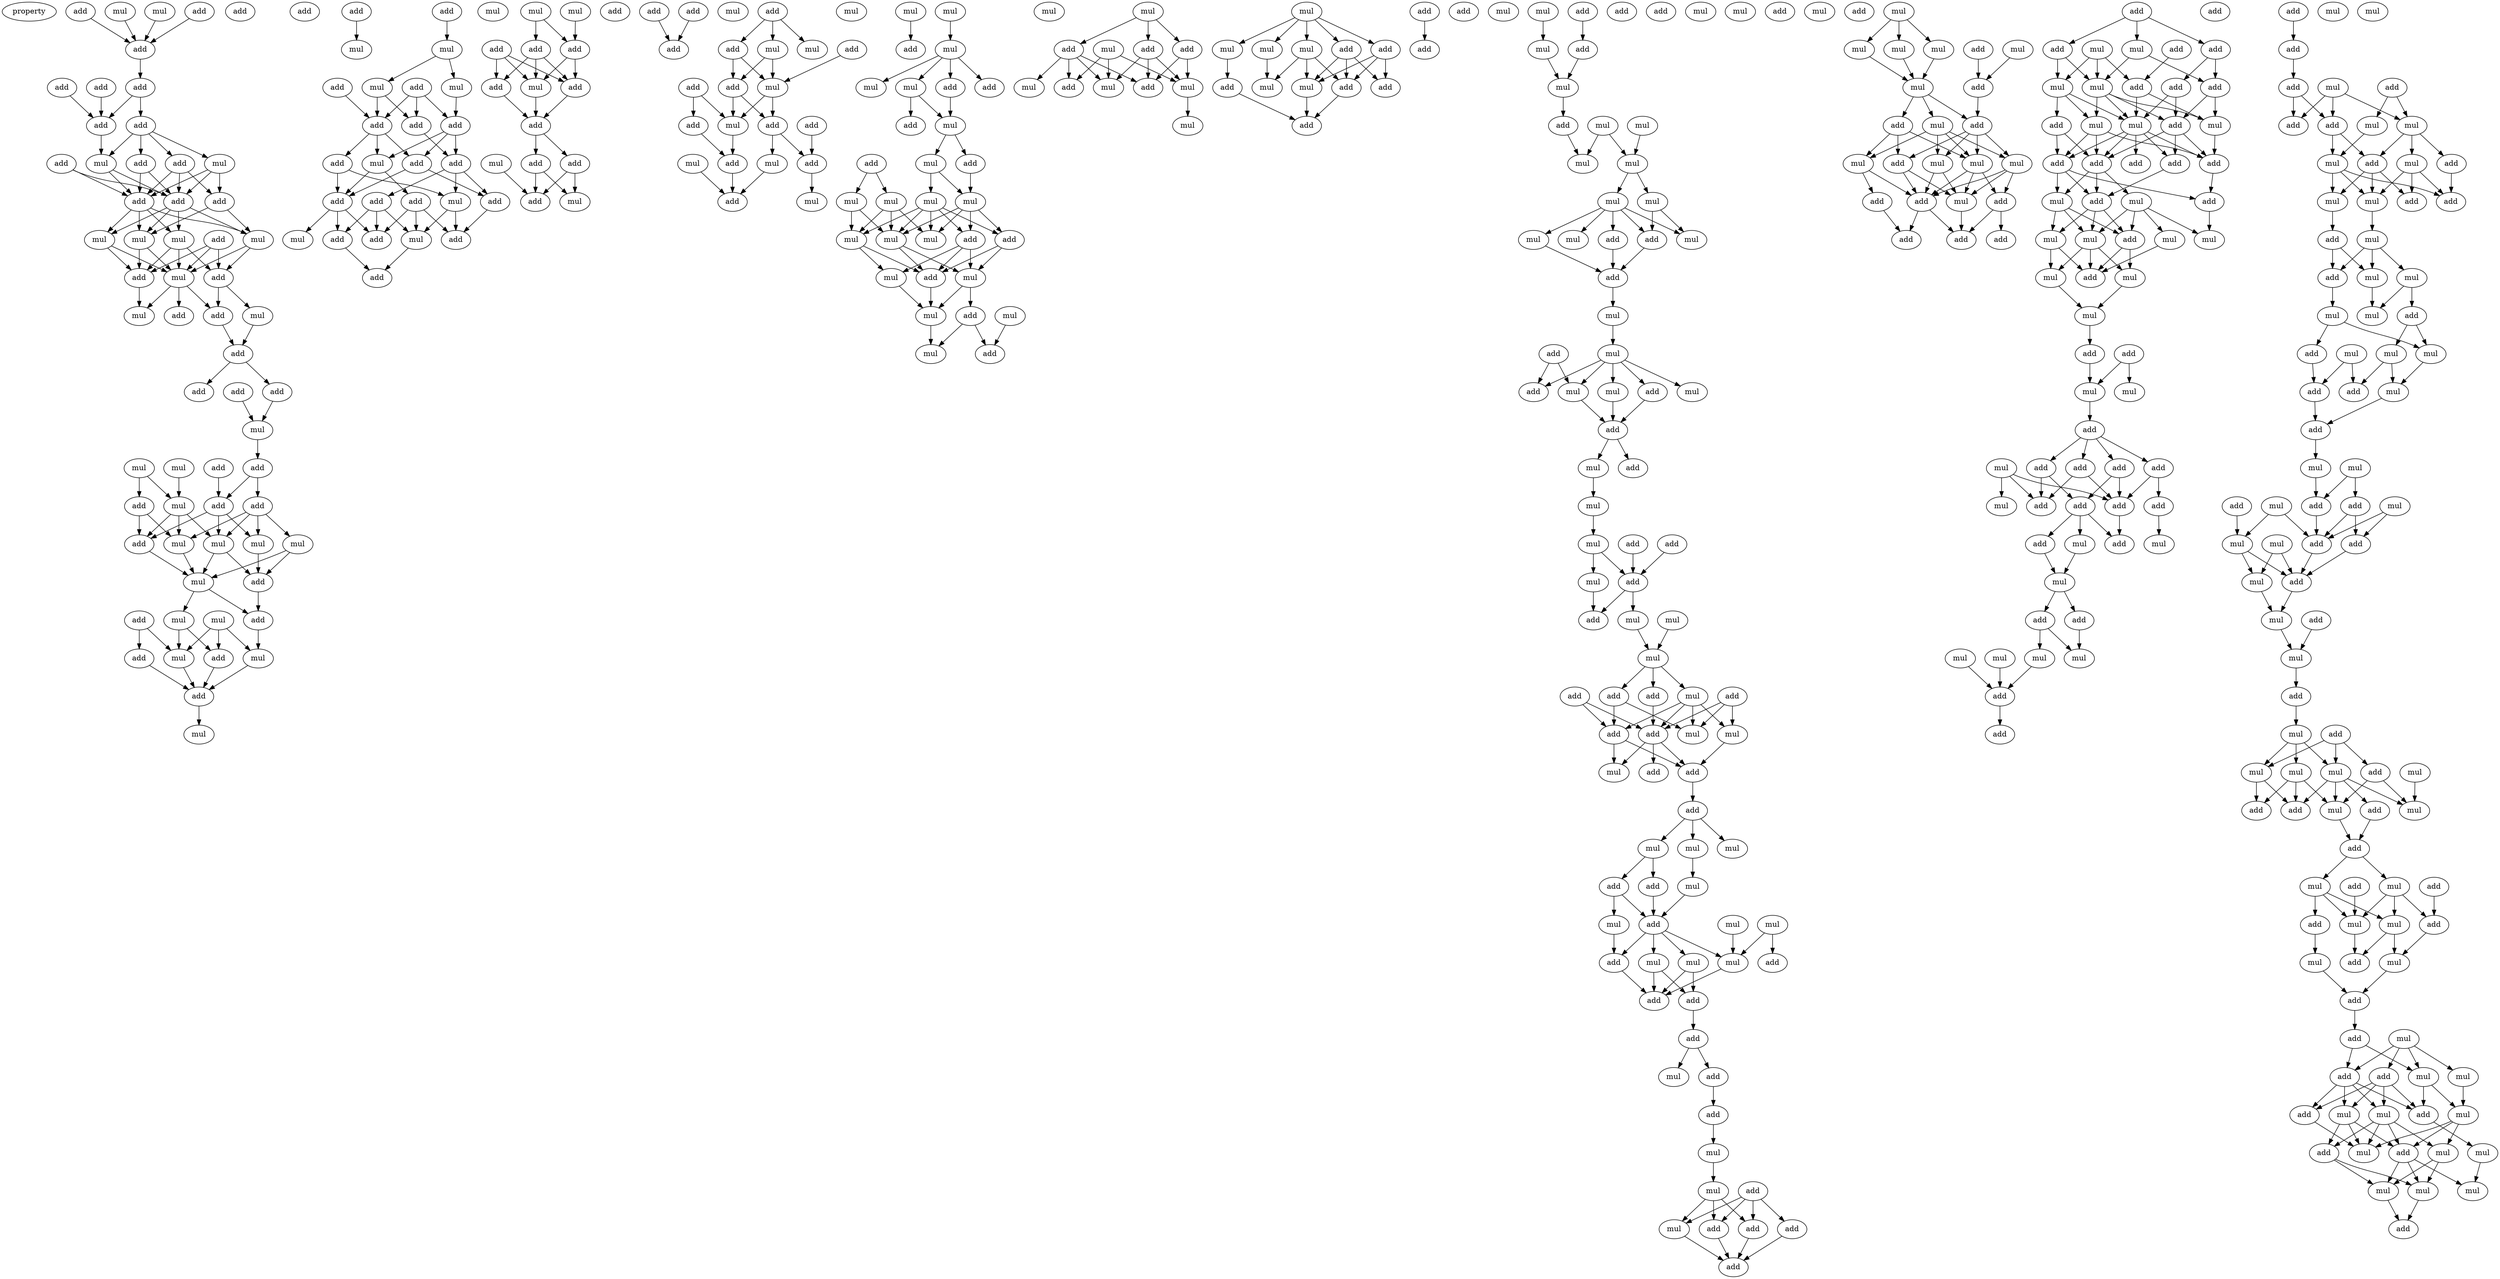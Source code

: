 digraph {
    node [fontcolor=black]
    property [mul=2,lf=1.5]
    0 [ label = add ];
    1 [ label = mul ];
    2 [ label = mul ];
    3 [ label = add ];
    4 [ label = add ];
    5 [ label = add ];
    6 [ label = add ];
    7 [ label = add ];
    8 [ label = add ];
    9 [ label = add ];
    10 [ label = add ];
    11 [ label = mul ];
    12 [ label = add ];
    13 [ label = add ];
    14 [ label = add ];
    15 [ label = mul ];
    16 [ label = add ];
    17 [ label = add ];
    18 [ label = add ];
    19 [ label = add ];
    20 [ label = mul ];
    21 [ label = mul ];
    22 [ label = mul ];
    23 [ label = mul ];
    24 [ label = add ];
    25 [ label = mul ];
    26 [ label = add ];
    27 [ label = add ];
    28 [ label = add ];
    29 [ label = mul ];
    30 [ label = mul ];
    31 [ label = add ];
    32 [ label = add ];
    33 [ label = add ];
    34 [ label = add ];
    35 [ label = mul ];
    36 [ label = add ];
    37 [ label = add ];
    38 [ label = mul ];
    39 [ label = mul ];
    40 [ label = mul ];
    41 [ label = add ];
    42 [ label = add ];
    43 [ label = add ];
    44 [ label = mul ];
    45 [ label = mul ];
    46 [ label = mul ];
    47 [ label = add ];
    48 [ label = mul ];
    49 [ label = mul ];
    50 [ label = add ];
    51 [ label = add ];
    52 [ label = mul ];
    53 [ label = mul ];
    54 [ label = add ];
    55 [ label = add ];
    56 [ label = mul ];
    57 [ label = add ];
    58 [ label = add ];
    59 [ label = mul ];
    60 [ label = add ];
    61 [ label = add ];
    62 [ label = mul ];
    63 [ label = mul ];
    64 [ label = add ];
    65 [ label = mul ];
    66 [ label = mul ];
    67 [ label = add ];
    68 [ label = add ];
    69 [ label = mul ];
    70 [ label = add ];
    71 [ label = add ];
    72 [ label = add ];
    73 [ label = add ];
    74 [ label = add ];
    75 [ label = add ];
    76 [ label = mul ];
    77 [ label = add ];
    78 [ label = mul ];
    79 [ label = add ];
    80 [ label = add ];
    81 [ label = add ];
    82 [ label = add ];
    83 [ label = add ];
    84 [ label = mul ];
    85 [ label = mul ];
    86 [ label = add ];
    87 [ label = add ];
    88 [ label = mul ];
    89 [ label = mul ];
    90 [ label = mul ];
    91 [ label = add ];
    92 [ label = add ];
    93 [ label = add ];
    94 [ label = add ];
    95 [ label = add ];
    96 [ label = add ];
    97 [ label = mul ];
    98 [ label = add ];
    99 [ label = add ];
    100 [ label = mul ];
    101 [ label = add ];
    102 [ label = add ];
    103 [ label = add ];
    104 [ label = mul ];
    105 [ label = add ];
    106 [ label = add ];
    107 [ label = mul ];
    108 [ label = add ];
    109 [ label = add ];
    110 [ label = mul ];
    111 [ label = add ];
    112 [ label = mul ];
    113 [ label = add ];
    114 [ label = mul ];
    115 [ label = add ];
    116 [ label = mul ];
    117 [ label = add ];
    118 [ label = add ];
    119 [ label = add ];
    120 [ label = add ];
    121 [ label = mul ];
    122 [ label = mul ];
    123 [ label = add ];
    124 [ label = mul ];
    125 [ label = add ];
    126 [ label = mul ];
    127 [ label = mul ];
    128 [ label = add ];
    129 [ label = mul ];
    130 [ label = mul ];
    131 [ label = mul ];
    132 [ label = mul ];
    133 [ label = mul ];
    134 [ label = add ];
    135 [ label = add ];
    136 [ label = add ];
    137 [ label = mul ];
    138 [ label = mul ];
    139 [ label = add ];
    140 [ label = add ];
    141 [ label = mul ];
    142 [ label = mul ];
    143 [ label = mul ];
    144 [ label = mul ];
    145 [ label = add ];
    146 [ label = mul ];
    147 [ label = mul ];
    148 [ label = add ];
    149 [ label = mul ];
    150 [ label = add ];
    151 [ label = mul ];
    152 [ label = mul ];
    153 [ label = mul ];
    154 [ label = add ];
    155 [ label = mul ];
    156 [ label = mul ];
    157 [ label = add ];
    158 [ label = mul ];
    159 [ label = mul ];
    160 [ label = add ];
    161 [ label = add ];
    162 [ label = add ];
    163 [ label = mul ];
    164 [ label = mul ];
    165 [ label = add ];
    166 [ label = add ];
    167 [ label = mul ];
    168 [ label = mul ];
    169 [ label = mul ];
    170 [ label = mul ];
    171 [ label = add ];
    172 [ label = mul ];
    173 [ label = mul ];
    174 [ label = add ];
    175 [ label = add ];
    176 [ label = add ];
    177 [ label = mul ];
    178 [ label = add ];
    179 [ label = mul ];
    180 [ label = add ];
    181 [ label = add ];
    182 [ label = add ];
    183 [ label = mul ];
    184 [ label = add ];
    185 [ label = mul ];
    186 [ label = add ];
    187 [ label = mul ];
    188 [ label = add ];
    189 [ label = add ];
    190 [ label = mul ];
    191 [ label = add ];
    192 [ label = mul ];
    193 [ label = mul ];
    194 [ label = mul ];
    195 [ label = mul ];
    196 [ label = mul ];
    197 [ label = mul ];
    198 [ label = mul ];
    199 [ label = mul ];
    200 [ label = add ];
    201 [ label = mul ];
    202 [ label = add ];
    203 [ label = add ];
    204 [ label = mul ];
    205 [ label = mul ];
    206 [ label = add ];
    207 [ label = add ];
    208 [ label = mul ];
    209 [ label = mul ];
    210 [ label = add ];
    211 [ label = mul ];
    212 [ label = add ];
    213 [ label = mul ];
    214 [ label = add ];
    215 [ label = add ];
    216 [ label = mul ];
    217 [ label = mul ];
    218 [ label = add ];
    219 [ label = add ];
    220 [ label = mul ];
    221 [ label = add ];
    222 [ label = mul ];
    223 [ label = add ];
    224 [ label = mul ];
    225 [ label = mul ];
    226 [ label = add ];
    227 [ label = add ];
    228 [ label = add ];
    229 [ label = mul ];
    230 [ label = add ];
    231 [ label = add ];
    232 [ label = mul ];
    233 [ label = mul ];
    234 [ label = add ];
    235 [ label = mul ];
    236 [ label = add ];
    237 [ label = add ];
    238 [ label = mul ];
    239 [ label = add ];
    240 [ label = mul ];
    241 [ label = mul ];
    242 [ label = mul ];
    243 [ label = add ];
    244 [ label = mul ];
    245 [ label = add ];
    246 [ label = mul ];
    247 [ label = mul ];
    248 [ label = add ];
    249 [ label = mul ];
    250 [ label = add ];
    251 [ label = mul ];
    252 [ label = add ];
    253 [ label = mul ];
    254 [ label = mul ];
    255 [ label = add ];
    256 [ label = add ];
    257 [ label = mul ];
    258 [ label = add ];
    259 [ label = mul ];
    260 [ label = add ];
    261 [ label = add ];
    262 [ label = add ];
    263 [ label = mul ];
    264 [ label = mul ];
    265 [ label = add ];
    266 [ label = mul ];
    267 [ label = add ];
    268 [ label = add ];
    269 [ label = mul ];
    270 [ label = add ];
    271 [ label = add ];
    272 [ label = add ];
    273 [ label = mul ];
    274 [ label = mul ];
    275 [ label = mul ];
    276 [ label = mul ];
    277 [ label = mul ];
    278 [ label = add ];
    279 [ label = add ];
    280 [ label = mul ];
    281 [ label = add ];
    282 [ label = mul ];
    283 [ label = add ];
    284 [ label = mul ];
    285 [ label = mul ];
    286 [ label = mul ];
    287 [ label = mul ];
    288 [ label = add ];
    289 [ label = add ];
    290 [ label = add ];
    291 [ label = mul ];
    292 [ label = add ];
    293 [ label = add ];
    294 [ label = add ];
    295 [ label = add ];
    296 [ label = add ];
    297 [ label = mul ];
    298 [ label = add ];
    299 [ label = mul ];
    300 [ label = add ];
    301 [ label = add ];
    302 [ label = add ];
    303 [ label = mul ];
    304 [ label = mul ];
    305 [ label = add ];
    306 [ label = add ];
    307 [ label = mul ];
    308 [ label = add ];
    309 [ label = mul ];
    310 [ label = mul ];
    311 [ label = add ];
    312 [ label = add ];
    313 [ label = add ];
    314 [ label = add ];
    315 [ label = add ];
    316 [ label = add ];
    317 [ label = mul ];
    318 [ label = add ];
    319 [ label = add ];
    320 [ label = mul ];
    321 [ label = mul ];
    322 [ label = add ];
    323 [ label = mul ];
    324 [ label = mul ];
    325 [ label = mul ];
    326 [ label = mul ];
    327 [ label = mul ];
    328 [ label = add ];
    329 [ label = mul ];
    330 [ label = add ];
    331 [ label = add ];
    332 [ label = add ];
    333 [ label = mul ];
    334 [ label = mul ];
    335 [ label = add ];
    336 [ label = add ];
    337 [ label = add ];
    338 [ label = mul ];
    339 [ label = add ];
    340 [ label = add ];
    341 [ label = add ];
    342 [ label = add ];
    343 [ label = mul ];
    344 [ label = add ];
    345 [ label = add ];
    346 [ label = add ];
    347 [ label = add ];
    348 [ label = mul ];
    349 [ label = mul ];
    350 [ label = mul ];
    351 [ label = add ];
    352 [ label = add ];
    353 [ label = mul ];
    354 [ label = mul ];
    355 [ label = mul ];
    356 [ label = mul ];
    357 [ label = add ];
    358 [ label = add ];
    359 [ label = add ];
    360 [ label = add ];
    361 [ label = mul ];
    362 [ label = add ];
    363 [ label = mul ];
    364 [ label = add ];
    365 [ label = add ];
    366 [ label = mul ];
    367 [ label = mul ];
    368 [ label = add ];
    369 [ label = mul ];
    370 [ label = add ];
    371 [ label = mul ];
    372 [ label = add ];
    373 [ label = add ];
    374 [ label = mul ];
    375 [ label = add ];
    376 [ label = mul ];
    377 [ label = add ];
    378 [ label = mul ];
    379 [ label = add ];
    380 [ label = mul ];
    381 [ label = mul ];
    382 [ label = mul ];
    383 [ label = mul ];
    384 [ label = add ];
    385 [ label = mul ];
    386 [ label = mul ];
    387 [ label = add ];
    388 [ label = mul ];
    389 [ label = add ];
    390 [ label = add ];
    391 [ label = mul ];
    392 [ label = add ];
    393 [ label = mul ];
    394 [ label = mul ];
    395 [ label = add ];
    396 [ label = add ];
    397 [ label = mul ];
    398 [ label = add ];
    399 [ label = mul ];
    400 [ label = mul ];
    401 [ label = mul ];
    402 [ label = add ];
    403 [ label = add ];
    404 [ label = add ];
    405 [ label = mul ];
    406 [ label = add ];
    407 [ label = mul ];
    408 [ label = mul ];
    409 [ label = add ];
    410 [ label = mul ];
    411 [ label = add ];
    412 [ label = mul ];
    413 [ label = add ];
    414 [ label = mul ];
    415 [ label = mul ];
    416 [ label = mul ];
    417 [ label = add ];
    418 [ label = mul ];
    419 [ label = mul ];
    420 [ label = add ];
    421 [ label = add ];
    422 [ label = add ];
    423 [ label = mul ];
    424 [ label = mul ];
    425 [ label = add ];
    426 [ label = add ];
    427 [ label = mul ];
    428 [ label = mul ];
    429 [ label = add ];
    430 [ label = add ];
    431 [ label = add ];
    432 [ label = mul ];
    433 [ label = mul ];
    434 [ label = add ];
    435 [ label = mul ];
    436 [ label = mul ];
    437 [ label = add ];
    438 [ label = add ];
    439 [ label = add ];
    440 [ label = mul ];
    441 [ label = mul ];
    442 [ label = mul ];
    443 [ label = add ];
    444 [ label = mul ];
    445 [ label = mul ];
    446 [ label = add ];
    447 [ label = mul ];
    448 [ label = mul ];
    449 [ label = add ];
    450 [ label = mul ];
    451 [ label = add ];
    452 [ label = mul ];
    453 [ label = mul ];
    454 [ label = mul ];
    455 [ label = add ];
    0 -> 4 [ name = 0 ];
    1 -> 4 [ name = 1 ];
    2 -> 4 [ name = 2 ];
    3 -> 4 [ name = 3 ];
    4 -> 8 [ name = 4 ];
    5 -> 9 [ name = 5 ];
    6 -> 9 [ name = 6 ];
    8 -> 9 [ name = 7 ];
    8 -> 10 [ name = 8 ];
    9 -> 11 [ name = 9 ];
    10 -> 11 [ name = 10 ];
    10 -> 12 [ name = 11 ];
    10 -> 13 [ name = 12 ];
    10 -> 15 [ name = 13 ];
    11 -> 16 [ name = 14 ];
    11 -> 17 [ name = 15 ];
    12 -> 16 [ name = 16 ];
    12 -> 17 [ name = 17 ];
    12 -> 18 [ name = 18 ];
    13 -> 16 [ name = 19 ];
    13 -> 17 [ name = 20 ];
    14 -> 16 [ name = 21 ];
    14 -> 17 [ name = 22 ];
    15 -> 16 [ name = 23 ];
    15 -> 17 [ name = 24 ];
    15 -> 18 [ name = 25 ];
    16 -> 20 [ name = 26 ];
    16 -> 21 [ name = 27 ];
    16 -> 22 [ name = 28 ];
    16 -> 23 [ name = 29 ];
    17 -> 20 [ name = 30 ];
    17 -> 21 [ name = 31 ];
    17 -> 22 [ name = 32 ];
    17 -> 23 [ name = 33 ];
    18 -> 20 [ name = 34 ];
    18 -> 23 [ name = 35 ];
    19 -> 24 [ name = 36 ];
    19 -> 25 [ name = 37 ];
    19 -> 26 [ name = 38 ];
    20 -> 24 [ name = 39 ];
    20 -> 25 [ name = 40 ];
    21 -> 24 [ name = 41 ];
    21 -> 25 [ name = 42 ];
    22 -> 24 [ name = 43 ];
    22 -> 25 [ name = 44 ];
    22 -> 26 [ name = 45 ];
    23 -> 25 [ name = 46 ];
    23 -> 26 [ name = 47 ];
    24 -> 30 [ name = 48 ];
    25 -> 27 [ name = 49 ];
    25 -> 28 [ name = 50 ];
    25 -> 30 [ name = 51 ];
    26 -> 28 [ name = 52 ];
    26 -> 29 [ name = 53 ];
    28 -> 31 [ name = 54 ];
    29 -> 31 [ name = 55 ];
    31 -> 33 [ name = 56 ];
    31 -> 34 [ name = 57 ];
    32 -> 35 [ name = 58 ];
    34 -> 35 [ name = 59 ];
    35 -> 37 [ name = 60 ];
    36 -> 43 [ name = 61 ];
    37 -> 42 [ name = 62 ];
    37 -> 43 [ name = 63 ];
    38 -> 40 [ name = 64 ];
    38 -> 41 [ name = 65 ];
    39 -> 40 [ name = 66 ];
    40 -> 46 [ name = 67 ];
    40 -> 47 [ name = 68 ];
    40 -> 48 [ name = 69 ];
    41 -> 46 [ name = 70 ];
    41 -> 47 [ name = 71 ];
    42 -> 44 [ name = 72 ];
    42 -> 45 [ name = 73 ];
    42 -> 46 [ name = 74 ];
    42 -> 48 [ name = 75 ];
    43 -> 44 [ name = 76 ];
    43 -> 47 [ name = 77 ];
    43 -> 48 [ name = 78 ];
    44 -> 50 [ name = 79 ];
    45 -> 49 [ name = 80 ];
    45 -> 50 [ name = 81 ];
    46 -> 49 [ name = 82 ];
    47 -> 49 [ name = 83 ];
    48 -> 49 [ name = 84 ];
    48 -> 50 [ name = 85 ];
    49 -> 51 [ name = 86 ];
    49 -> 52 [ name = 87 ];
    50 -> 51 [ name = 88 ];
    51 -> 59 [ name = 89 ];
    52 -> 56 [ name = 90 ];
    52 -> 58 [ name = 91 ];
    53 -> 56 [ name = 92 ];
    53 -> 58 [ name = 93 ];
    53 -> 59 [ name = 94 ];
    54 -> 56 [ name = 95 ];
    54 -> 57 [ name = 96 ];
    56 -> 60 [ name = 97 ];
    57 -> 60 [ name = 98 ];
    58 -> 60 [ name = 99 ];
    59 -> 60 [ name = 100 ];
    60 -> 62 [ name = 101 ];
    61 -> 63 [ name = 102 ];
    64 -> 65 [ name = 103 ];
    65 -> 66 [ name = 104 ];
    65 -> 69 [ name = 105 ];
    66 -> 70 [ name = 106 ];
    66 -> 72 [ name = 107 ];
    67 -> 70 [ name = 108 ];
    68 -> 70 [ name = 109 ];
    68 -> 71 [ name = 110 ];
    68 -> 72 [ name = 111 ];
    69 -> 71 [ name = 112 ];
    70 -> 73 [ name = 113 ];
    70 -> 75 [ name = 114 ];
    70 -> 76 [ name = 115 ];
    71 -> 73 [ name = 116 ];
    71 -> 74 [ name = 117 ];
    71 -> 76 [ name = 118 ];
    72 -> 74 [ name = 119 ];
    73 -> 77 [ name = 120 ];
    73 -> 79 [ name = 121 ];
    74 -> 77 [ name = 122 ];
    74 -> 78 [ name = 123 ];
    74 -> 80 [ name = 124 ];
    75 -> 78 [ name = 125 ];
    75 -> 79 [ name = 126 ];
    76 -> 79 [ name = 127 ];
    76 -> 81 [ name = 128 ];
    77 -> 83 [ name = 129 ];
    78 -> 83 [ name = 130 ];
    78 -> 84 [ name = 131 ];
    79 -> 82 [ name = 132 ];
    79 -> 85 [ name = 133 ];
    79 -> 86 [ name = 134 ];
    80 -> 82 [ name = 135 ];
    80 -> 84 [ name = 136 ];
    80 -> 86 [ name = 137 ];
    81 -> 82 [ name = 138 ];
    81 -> 83 [ name = 139 ];
    81 -> 84 [ name = 140 ];
    84 -> 87 [ name = 141 ];
    86 -> 87 [ name = 142 ];
    89 -> 91 [ name = 143 ];
    89 -> 92 [ name = 144 ];
    90 -> 92 [ name = 145 ];
    91 -> 95 [ name = 146 ];
    91 -> 96 [ name = 147 ];
    91 -> 97 [ name = 148 ];
    92 -> 96 [ name = 149 ];
    92 -> 97 [ name = 150 ];
    93 -> 95 [ name = 151 ];
    93 -> 96 [ name = 152 ];
    93 -> 97 [ name = 153 ];
    95 -> 98 [ name = 154 ];
    96 -> 98 [ name = 155 ];
    97 -> 98 [ name = 156 ];
    98 -> 99 [ name = 157 ];
    98 -> 101 [ name = 158 ];
    99 -> 103 [ name = 159 ];
    99 -> 104 [ name = 160 ];
    100 -> 103 [ name = 161 ];
    101 -> 103 [ name = 162 ];
    101 -> 104 [ name = 163 ];
    102 -> 106 [ name = 164 ];
    105 -> 106 [ name = 165 ];
    108 -> 110 [ name = 166 ];
    108 -> 111 [ name = 167 ];
    108 -> 112 [ name = 168 ];
    109 -> 114 [ name = 169 ];
    110 -> 113 [ name = 170 ];
    110 -> 114 [ name = 171 ];
    111 -> 113 [ name = 172 ];
    111 -> 114 [ name = 173 ];
    113 -> 116 [ name = 174 ];
    113 -> 119 [ name = 175 ];
    114 -> 116 [ name = 176 ];
    114 -> 119 [ name = 177 ];
    115 -> 116 [ name = 178 ];
    115 -> 118 [ name = 179 ];
    116 -> 123 [ name = 180 ];
    117 -> 120 [ name = 181 ];
    118 -> 123 [ name = 182 ];
    119 -> 120 [ name = 183 ];
    119 -> 122 [ name = 184 ];
    120 -> 126 [ name = 185 ];
    121 -> 125 [ name = 186 ];
    122 -> 125 [ name = 187 ];
    123 -> 125 [ name = 188 ];
    127 -> 128 [ name = 189 ];
    129 -> 130 [ name = 190 ];
    130 -> 131 [ name = 191 ];
    130 -> 133 [ name = 192 ];
    130 -> 134 [ name = 193 ];
    130 -> 135 [ name = 194 ];
    133 -> 136 [ name = 195 ];
    133 -> 137 [ name = 196 ];
    135 -> 137 [ name = 197 ];
    137 -> 138 [ name = 198 ];
    137 -> 140 [ name = 199 ];
    138 -> 142 [ name = 200 ];
    138 -> 144 [ name = 201 ];
    139 -> 141 [ name = 202 ];
    139 -> 143 [ name = 203 ];
    140 -> 144 [ name = 204 ];
    141 -> 147 [ name = 205 ];
    141 -> 149 [ name = 206 ];
    142 -> 145 [ name = 207 ];
    142 -> 146 [ name = 208 ];
    142 -> 147 [ name = 209 ];
    142 -> 148 [ name = 210 ];
    142 -> 149 [ name = 211 ];
    143 -> 146 [ name = 212 ];
    143 -> 147 [ name = 213 ];
    143 -> 149 [ name = 214 ];
    144 -> 145 [ name = 215 ];
    144 -> 146 [ name = 216 ];
    144 -> 147 [ name = 217 ];
    144 -> 148 [ name = 218 ];
    145 -> 150 [ name = 219 ];
    145 -> 151 [ name = 220 ];
    147 -> 150 [ name = 221 ];
    147 -> 151 [ name = 222 ];
    148 -> 150 [ name = 223 ];
    148 -> 151 [ name = 224 ];
    148 -> 152 [ name = 225 ];
    149 -> 150 [ name = 226 ];
    149 -> 152 [ name = 227 ];
    150 -> 153 [ name = 228 ];
    151 -> 153 [ name = 229 ];
    151 -> 154 [ name = 230 ];
    152 -> 153 [ name = 231 ];
    153 -> 156 [ name = 232 ];
    154 -> 156 [ name = 233 ];
    154 -> 157 [ name = 234 ];
    155 -> 157 [ name = 235 ];
    158 -> 160 [ name = 236 ];
    158 -> 161 [ name = 237 ];
    158 -> 162 [ name = 238 ];
    159 -> 164 [ name = 239 ];
    159 -> 166 [ name = 240 ];
    159 -> 167 [ name = 241 ];
    160 -> 165 [ name = 242 ];
    160 -> 167 [ name = 243 ];
    161 -> 164 [ name = 244 ];
    161 -> 165 [ name = 245 ];
    161 -> 167 [ name = 246 ];
    162 -> 163 [ name = 247 ];
    162 -> 164 [ name = 248 ];
    162 -> 165 [ name = 249 ];
    162 -> 166 [ name = 250 ];
    167 -> 168 [ name = 251 ];
    169 -> 170 [ name = 252 ];
    169 -> 171 [ name = 253 ];
    169 -> 172 [ name = 254 ];
    169 -> 173 [ name = 255 ];
    169 -> 174 [ name = 256 ];
    170 -> 179 [ name = 257 ];
    171 -> 175 [ name = 258 ];
    171 -> 176 [ name = 259 ];
    171 -> 177 [ name = 260 ];
    172 -> 178 [ name = 261 ];
    173 -> 176 [ name = 262 ];
    173 -> 177 [ name = 263 ];
    173 -> 179 [ name = 264 ];
    174 -> 175 [ name = 265 ];
    174 -> 176 [ name = 266 ];
    174 -> 177 [ name = 267 ];
    176 -> 180 [ name = 268 ];
    177 -> 180 [ name = 269 ];
    178 -> 180 [ name = 270 ];
    181 -> 186 [ name = 271 ];
    184 -> 188 [ name = 272 ];
    185 -> 187 [ name = 273 ];
    187 -> 190 [ name = 274 ];
    188 -> 190 [ name = 275 ];
    190 -> 191 [ name = 276 ];
    191 -> 194 [ name = 277 ];
    192 -> 195 [ name = 278 ];
    193 -> 194 [ name = 279 ];
    193 -> 195 [ name = 280 ];
    195 -> 196 [ name = 281 ];
    195 -> 197 [ name = 282 ];
    196 -> 198 [ name = 283 ];
    196 -> 199 [ name = 284 ];
    196 -> 200 [ name = 285 ];
    196 -> 201 [ name = 286 ];
    196 -> 202 [ name = 287 ];
    197 -> 199 [ name = 288 ];
    197 -> 200 [ name = 289 ];
    198 -> 203 [ name = 290 ];
    200 -> 203 [ name = 291 ];
    202 -> 203 [ name = 292 ];
    203 -> 204 [ name = 293 ];
    204 -> 205 [ name = 294 ];
    205 -> 207 [ name = 295 ];
    205 -> 208 [ name = 296 ];
    205 -> 209 [ name = 297 ];
    205 -> 210 [ name = 298 ];
    205 -> 211 [ name = 299 ];
    206 -> 207 [ name = 300 ];
    206 -> 208 [ name = 301 ];
    208 -> 212 [ name = 302 ];
    210 -> 212 [ name = 303 ];
    211 -> 212 [ name = 304 ];
    212 -> 213 [ name = 305 ];
    212 -> 214 [ name = 306 ];
    213 -> 216 [ name = 307 ];
    216 -> 217 [ name = 308 ];
    217 -> 220 [ name = 309 ];
    217 -> 221 [ name = 310 ];
    218 -> 221 [ name = 311 ];
    219 -> 221 [ name = 312 ];
    220 -> 223 [ name = 313 ];
    221 -> 223 [ name = 314 ];
    221 -> 224 [ name = 315 ];
    222 -> 225 [ name = 316 ];
    224 -> 225 [ name = 317 ];
    225 -> 228 [ name = 318 ];
    225 -> 229 [ name = 319 ];
    225 -> 230 [ name = 320 ];
    226 -> 231 [ name = 321 ];
    226 -> 234 [ name = 322 ];
    227 -> 232 [ name = 323 ];
    227 -> 233 [ name = 324 ];
    227 -> 234 [ name = 325 ];
    228 -> 231 [ name = 326 ];
    228 -> 232 [ name = 327 ];
    229 -> 231 [ name = 328 ];
    229 -> 232 [ name = 329 ];
    229 -> 233 [ name = 330 ];
    229 -> 234 [ name = 331 ];
    230 -> 234 [ name = 332 ];
    231 -> 235 [ name = 333 ];
    231 -> 237 [ name = 334 ];
    233 -> 237 [ name = 335 ];
    234 -> 235 [ name = 336 ];
    234 -> 236 [ name = 337 ];
    234 -> 237 [ name = 338 ];
    237 -> 239 [ name = 339 ];
    239 -> 240 [ name = 340 ];
    239 -> 241 [ name = 341 ];
    239 -> 242 [ name = 342 ];
    240 -> 244 [ name = 343 ];
    242 -> 243 [ name = 344 ];
    242 -> 245 [ name = 345 ];
    243 -> 248 [ name = 346 ];
    244 -> 248 [ name = 347 ];
    245 -> 247 [ name = 348 ];
    245 -> 248 [ name = 349 ];
    246 -> 252 [ name = 350 ];
    246 -> 253 [ name = 351 ];
    247 -> 250 [ name = 352 ];
    248 -> 250 [ name = 353 ];
    248 -> 251 [ name = 354 ];
    248 -> 253 [ name = 355 ];
    248 -> 254 [ name = 356 ];
    249 -> 253 [ name = 357 ];
    250 -> 256 [ name = 358 ];
    251 -> 255 [ name = 359 ];
    251 -> 256 [ name = 360 ];
    253 -> 256 [ name = 361 ];
    254 -> 255 [ name = 362 ];
    254 -> 256 [ name = 363 ];
    255 -> 258 [ name = 364 ];
    258 -> 259 [ name = 365 ];
    258 -> 261 [ name = 366 ];
    261 -> 262 [ name = 367 ];
    262 -> 263 [ name = 368 ];
    263 -> 264 [ name = 369 ];
    264 -> 266 [ name = 370 ];
    264 -> 267 [ name = 371 ];
    264 -> 268 [ name = 372 ];
    265 -> 266 [ name = 373 ];
    265 -> 267 [ name = 374 ];
    265 -> 268 [ name = 375 ];
    265 -> 270 [ name = 376 ];
    266 -> 271 [ name = 377 ];
    267 -> 271 [ name = 378 ];
    268 -> 271 [ name = 379 ];
    270 -> 271 [ name = 380 ];
    273 -> 274 [ name = 381 ];
    273 -> 275 [ name = 382 ];
    273 -> 276 [ name = 383 ];
    274 -> 280 [ name = 384 ];
    275 -> 280 [ name = 385 ];
    276 -> 280 [ name = 386 ];
    277 -> 279 [ name = 387 ];
    278 -> 279 [ name = 388 ];
    279 -> 283 [ name = 389 ];
    280 -> 281 [ name = 390 ];
    280 -> 282 [ name = 391 ];
    280 -> 283 [ name = 392 ];
    281 -> 284 [ name = 393 ];
    281 -> 285 [ name = 394 ];
    281 -> 288 [ name = 395 ];
    282 -> 284 [ name = 396 ];
    282 -> 285 [ name = 397 ];
    282 -> 286 [ name = 398 ];
    282 -> 287 [ name = 399 ];
    283 -> 284 [ name = 400 ];
    283 -> 286 [ name = 401 ];
    283 -> 287 [ name = 402 ];
    283 -> 288 [ name = 403 ];
    284 -> 290 [ name = 404 ];
    284 -> 291 [ name = 405 ];
    284 -> 292 [ name = 406 ];
    285 -> 289 [ name = 407 ];
    285 -> 292 [ name = 408 ];
    286 -> 290 [ name = 409 ];
    286 -> 291 [ name = 410 ];
    286 -> 292 [ name = 411 ];
    287 -> 291 [ name = 412 ];
    287 -> 292 [ name = 413 ];
    288 -> 291 [ name = 414 ];
    288 -> 292 [ name = 415 ];
    289 -> 295 [ name = 416 ];
    290 -> 293 [ name = 417 ];
    290 -> 294 [ name = 418 ];
    291 -> 294 [ name = 419 ];
    292 -> 294 [ name = 420 ];
    292 -> 295 [ name = 421 ];
    296 -> 297 [ name = 422 ];
    296 -> 298 [ name = 423 ];
    296 -> 301 [ name = 424 ];
    297 -> 302 [ name = 425 ];
    297 -> 303 [ name = 426 ];
    298 -> 303 [ name = 427 ];
    298 -> 304 [ name = 428 ];
    299 -> 303 [ name = 429 ];
    299 -> 304 [ name = 430 ];
    299 -> 306 [ name = 431 ];
    300 -> 306 [ name = 432 ];
    301 -> 302 [ name = 433 ];
    301 -> 305 [ name = 434 ];
    302 -> 307 [ name = 435 ];
    302 -> 311 [ name = 436 ];
    303 -> 307 [ name = 437 ];
    303 -> 309 [ name = 438 ];
    303 -> 310 [ name = 439 ];
    303 -> 311 [ name = 440 ];
    304 -> 308 [ name = 441 ];
    304 -> 309 [ name = 442 ];
    304 -> 310 [ name = 443 ];
    305 -> 310 [ name = 444 ];
    305 -> 311 [ name = 445 ];
    306 -> 307 [ name = 446 ];
    306 -> 310 [ name = 447 ];
    307 -> 316 [ name = 448 ];
    308 -> 314 [ name = 449 ];
    308 -> 315 [ name = 450 ];
    309 -> 314 [ name = 451 ];
    309 -> 315 [ name = 452 ];
    309 -> 316 [ name = 453 ];
    310 -> 312 [ name = 454 ];
    310 -> 313 [ name = 455 ];
    310 -> 314 [ name = 456 ];
    310 -> 315 [ name = 457 ];
    310 -> 316 [ name = 458 ];
    311 -> 312 [ name = 459 ];
    311 -> 314 [ name = 460 ];
    311 -> 316 [ name = 461 ];
    312 -> 318 [ name = 462 ];
    314 -> 317 [ name = 463 ];
    314 -> 318 [ name = 464 ];
    314 -> 320 [ name = 465 ];
    315 -> 317 [ name = 466 ];
    315 -> 318 [ name = 467 ];
    315 -> 319 [ name = 468 ];
    316 -> 319 [ name = 469 ];
    317 -> 321 [ name = 470 ];
    317 -> 322 [ name = 471 ];
    317 -> 324 [ name = 472 ];
    318 -> 321 [ name = 473 ];
    318 -> 322 [ name = 474 ];
    318 -> 324 [ name = 475 ];
    319 -> 323 [ name = 476 ];
    320 -> 322 [ name = 477 ];
    320 -> 323 [ name = 478 ];
    320 -> 324 [ name = 479 ];
    320 -> 325 [ name = 480 ];
    321 -> 327 [ name = 481 ];
    321 -> 328 [ name = 482 ];
    322 -> 326 [ name = 483 ];
    322 -> 328 [ name = 484 ];
    324 -> 326 [ name = 485 ];
    324 -> 327 [ name = 486 ];
    324 -> 328 [ name = 487 ];
    325 -> 328 [ name = 488 ];
    326 -> 329 [ name = 489 ];
    327 -> 329 [ name = 490 ];
    329 -> 331 [ name = 491 ];
    330 -> 333 [ name = 492 ];
    330 -> 334 [ name = 493 ];
    331 -> 333 [ name = 494 ];
    333 -> 335 [ name = 495 ];
    335 -> 336 [ name = 496 ];
    335 -> 337 [ name = 497 ];
    335 -> 339 [ name = 498 ];
    335 -> 340 [ name = 499 ];
    336 -> 342 [ name = 500 ];
    336 -> 345 [ name = 501 ];
    337 -> 344 [ name = 502 ];
    337 -> 345 [ name = 503 ];
    338 -> 342 [ name = 504 ];
    338 -> 343 [ name = 505 ];
    338 -> 344 [ name = 506 ];
    339 -> 341 [ name = 507 ];
    339 -> 344 [ name = 508 ];
    340 -> 342 [ name = 509 ];
    340 -> 344 [ name = 510 ];
    341 -> 349 [ name = 511 ];
    344 -> 346 [ name = 512 ];
    345 -> 346 [ name = 513 ];
    345 -> 347 [ name = 514 ];
    345 -> 348 [ name = 515 ];
    347 -> 350 [ name = 516 ];
    348 -> 350 [ name = 517 ];
    350 -> 351 [ name = 518 ];
    350 -> 352 [ name = 519 ];
    351 -> 355 [ name = 520 ];
    351 -> 356 [ name = 521 ];
    352 -> 356 [ name = 522 ];
    353 -> 357 [ name = 523 ];
    354 -> 357 [ name = 524 ];
    355 -> 357 [ name = 525 ];
    357 -> 359 [ name = 526 ];
    358 -> 360 [ name = 527 ];
    360 -> 364 [ name = 528 ];
    362 -> 366 [ name = 529 ];
    362 -> 367 [ name = 530 ];
    363 -> 365 [ name = 531 ];
    363 -> 366 [ name = 532 ];
    363 -> 368 [ name = 533 ];
    364 -> 365 [ name = 534 ];
    364 -> 368 [ name = 535 ];
    366 -> 370 [ name = 536 ];
    366 -> 371 [ name = 537 ];
    366 -> 372 [ name = 538 ];
    367 -> 369 [ name = 539 ];
    368 -> 369 [ name = 540 ];
    368 -> 370 [ name = 541 ];
    369 -> 373 [ name = 542 ];
    369 -> 374 [ name = 543 ];
    369 -> 376 [ name = 544 ];
    370 -> 374 [ name = 545 ];
    370 -> 375 [ name = 546 ];
    370 -> 376 [ name = 547 ];
    371 -> 373 [ name = 548 ];
    371 -> 375 [ name = 549 ];
    371 -> 376 [ name = 550 ];
    372 -> 373 [ name = 551 ];
    374 -> 377 [ name = 552 ];
    376 -> 378 [ name = 553 ];
    377 -> 379 [ name = 554 ];
    377 -> 380 [ name = 555 ];
    378 -> 379 [ name = 556 ];
    378 -> 380 [ name = 557 ];
    378 -> 381 [ name = 558 ];
    379 -> 383 [ name = 559 ];
    380 -> 382 [ name = 560 ];
    381 -> 382 [ name = 561 ];
    381 -> 384 [ name = 562 ];
    383 -> 385 [ name = 563 ];
    383 -> 387 [ name = 564 ];
    384 -> 385 [ name = 565 ];
    384 -> 388 [ name = 566 ];
    385 -> 391 [ name = 567 ];
    386 -> 389 [ name = 568 ];
    386 -> 390 [ name = 569 ];
    387 -> 390 [ name = 570 ];
    388 -> 389 [ name = 571 ];
    388 -> 391 [ name = 572 ];
    390 -> 392 [ name = 573 ];
    391 -> 392 [ name = 574 ];
    392 -> 393 [ name = 575 ];
    393 -> 398 [ name = 576 ];
    394 -> 395 [ name = 577 ];
    394 -> 398 [ name = 578 ];
    395 -> 402 [ name = 579 ];
    395 -> 403 [ name = 580 ];
    396 -> 401 [ name = 581 ];
    397 -> 402 [ name = 582 ];
    397 -> 403 [ name = 583 ];
    398 -> 403 [ name = 584 ];
    399 -> 401 [ name = 585 ];
    399 -> 403 [ name = 586 ];
    400 -> 404 [ name = 587 ];
    400 -> 405 [ name = 588 ];
    401 -> 404 [ name = 589 ];
    401 -> 405 [ name = 590 ];
    402 -> 404 [ name = 591 ];
    403 -> 404 [ name = 592 ];
    404 -> 407 [ name = 593 ];
    405 -> 407 [ name = 594 ];
    406 -> 408 [ name = 595 ];
    407 -> 408 [ name = 596 ];
    408 -> 409 [ name = 597 ];
    409 -> 410 [ name = 598 ];
    410 -> 412 [ name = 599 ];
    410 -> 414 [ name = 600 ];
    410 -> 416 [ name = 601 ];
    411 -> 412 [ name = 602 ];
    411 -> 413 [ name = 603 ];
    411 -> 416 [ name = 604 ];
    412 -> 417 [ name = 605 ];
    412 -> 418 [ name = 606 ];
    412 -> 419 [ name = 607 ];
    412 -> 420 [ name = 608 ];
    413 -> 418 [ name = 609 ];
    413 -> 419 [ name = 610 ];
    414 -> 417 [ name = 611 ];
    414 -> 418 [ name = 612 ];
    414 -> 421 [ name = 613 ];
    415 -> 419 [ name = 614 ];
    416 -> 417 [ name = 615 ];
    416 -> 421 [ name = 616 ];
    418 -> 422 [ name = 617 ];
    420 -> 422 [ name = 618 ];
    422 -> 423 [ name = 619 ];
    422 -> 424 [ name = 620 ];
    423 -> 427 [ name = 621 ];
    423 -> 428 [ name = 622 ];
    423 -> 430 [ name = 623 ];
    424 -> 427 [ name = 624 ];
    424 -> 428 [ name = 625 ];
    424 -> 429 [ name = 626 ];
    425 -> 427 [ name = 627 ];
    426 -> 430 [ name = 628 ];
    427 -> 431 [ name = 629 ];
    428 -> 431 [ name = 630 ];
    428 -> 432 [ name = 631 ];
    429 -> 433 [ name = 632 ];
    430 -> 432 [ name = 633 ];
    432 -> 434 [ name = 634 ];
    433 -> 434 [ name = 635 ];
    434 -> 437 [ name = 636 ];
    435 -> 438 [ name = 637 ];
    435 -> 439 [ name = 638 ];
    435 -> 440 [ name = 639 ];
    435 -> 441 [ name = 640 ];
    437 -> 438 [ name = 641 ];
    437 -> 441 [ name = 642 ];
    438 -> 442 [ name = 643 ];
    438 -> 443 [ name = 644 ];
    438 -> 445 [ name = 645 ];
    438 -> 446 [ name = 646 ];
    439 -> 442 [ name = 647 ];
    439 -> 443 [ name = 648 ];
    439 -> 445 [ name = 649 ];
    439 -> 446 [ name = 650 ];
    440 -> 444 [ name = 651 ];
    441 -> 444 [ name = 652 ];
    441 -> 446 [ name = 653 ];
    442 -> 448 [ name = 654 ];
    442 -> 449 [ name = 655 ];
    442 -> 451 [ name = 656 ];
    443 -> 448 [ name = 657 ];
    444 -> 447 [ name = 658 ];
    444 -> 448 [ name = 659 ];
    444 -> 451 [ name = 660 ];
    445 -> 447 [ name = 661 ];
    445 -> 448 [ name = 662 ];
    445 -> 449 [ name = 663 ];
    445 -> 451 [ name = 664 ];
    446 -> 450 [ name = 665 ];
    447 -> 453 [ name = 666 ];
    447 -> 454 [ name = 667 ];
    449 -> 453 [ name = 668 ];
    449 -> 454 [ name = 669 ];
    450 -> 452 [ name = 670 ];
    451 -> 452 [ name = 671 ];
    451 -> 453 [ name = 672 ];
    451 -> 454 [ name = 673 ];
    453 -> 455 [ name = 674 ];
    454 -> 455 [ name = 675 ];
}
